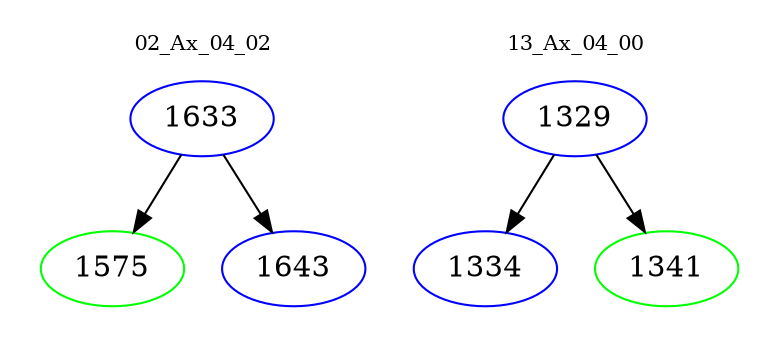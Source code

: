 digraph{
subgraph cluster_0 {
color = white
label = "02_Ax_04_02";
fontsize=10;
T0_1633 [label="1633", color="blue"]
T0_1633 -> T0_1575 [color="black"]
T0_1575 [label="1575", color="green"]
T0_1633 -> T0_1643 [color="black"]
T0_1643 [label="1643", color="blue"]
}
subgraph cluster_1 {
color = white
label = "13_Ax_04_00";
fontsize=10;
T1_1329 [label="1329", color="blue"]
T1_1329 -> T1_1334 [color="black"]
T1_1334 [label="1334", color="blue"]
T1_1329 -> T1_1341 [color="black"]
T1_1341 [label="1341", color="green"]
}
}
